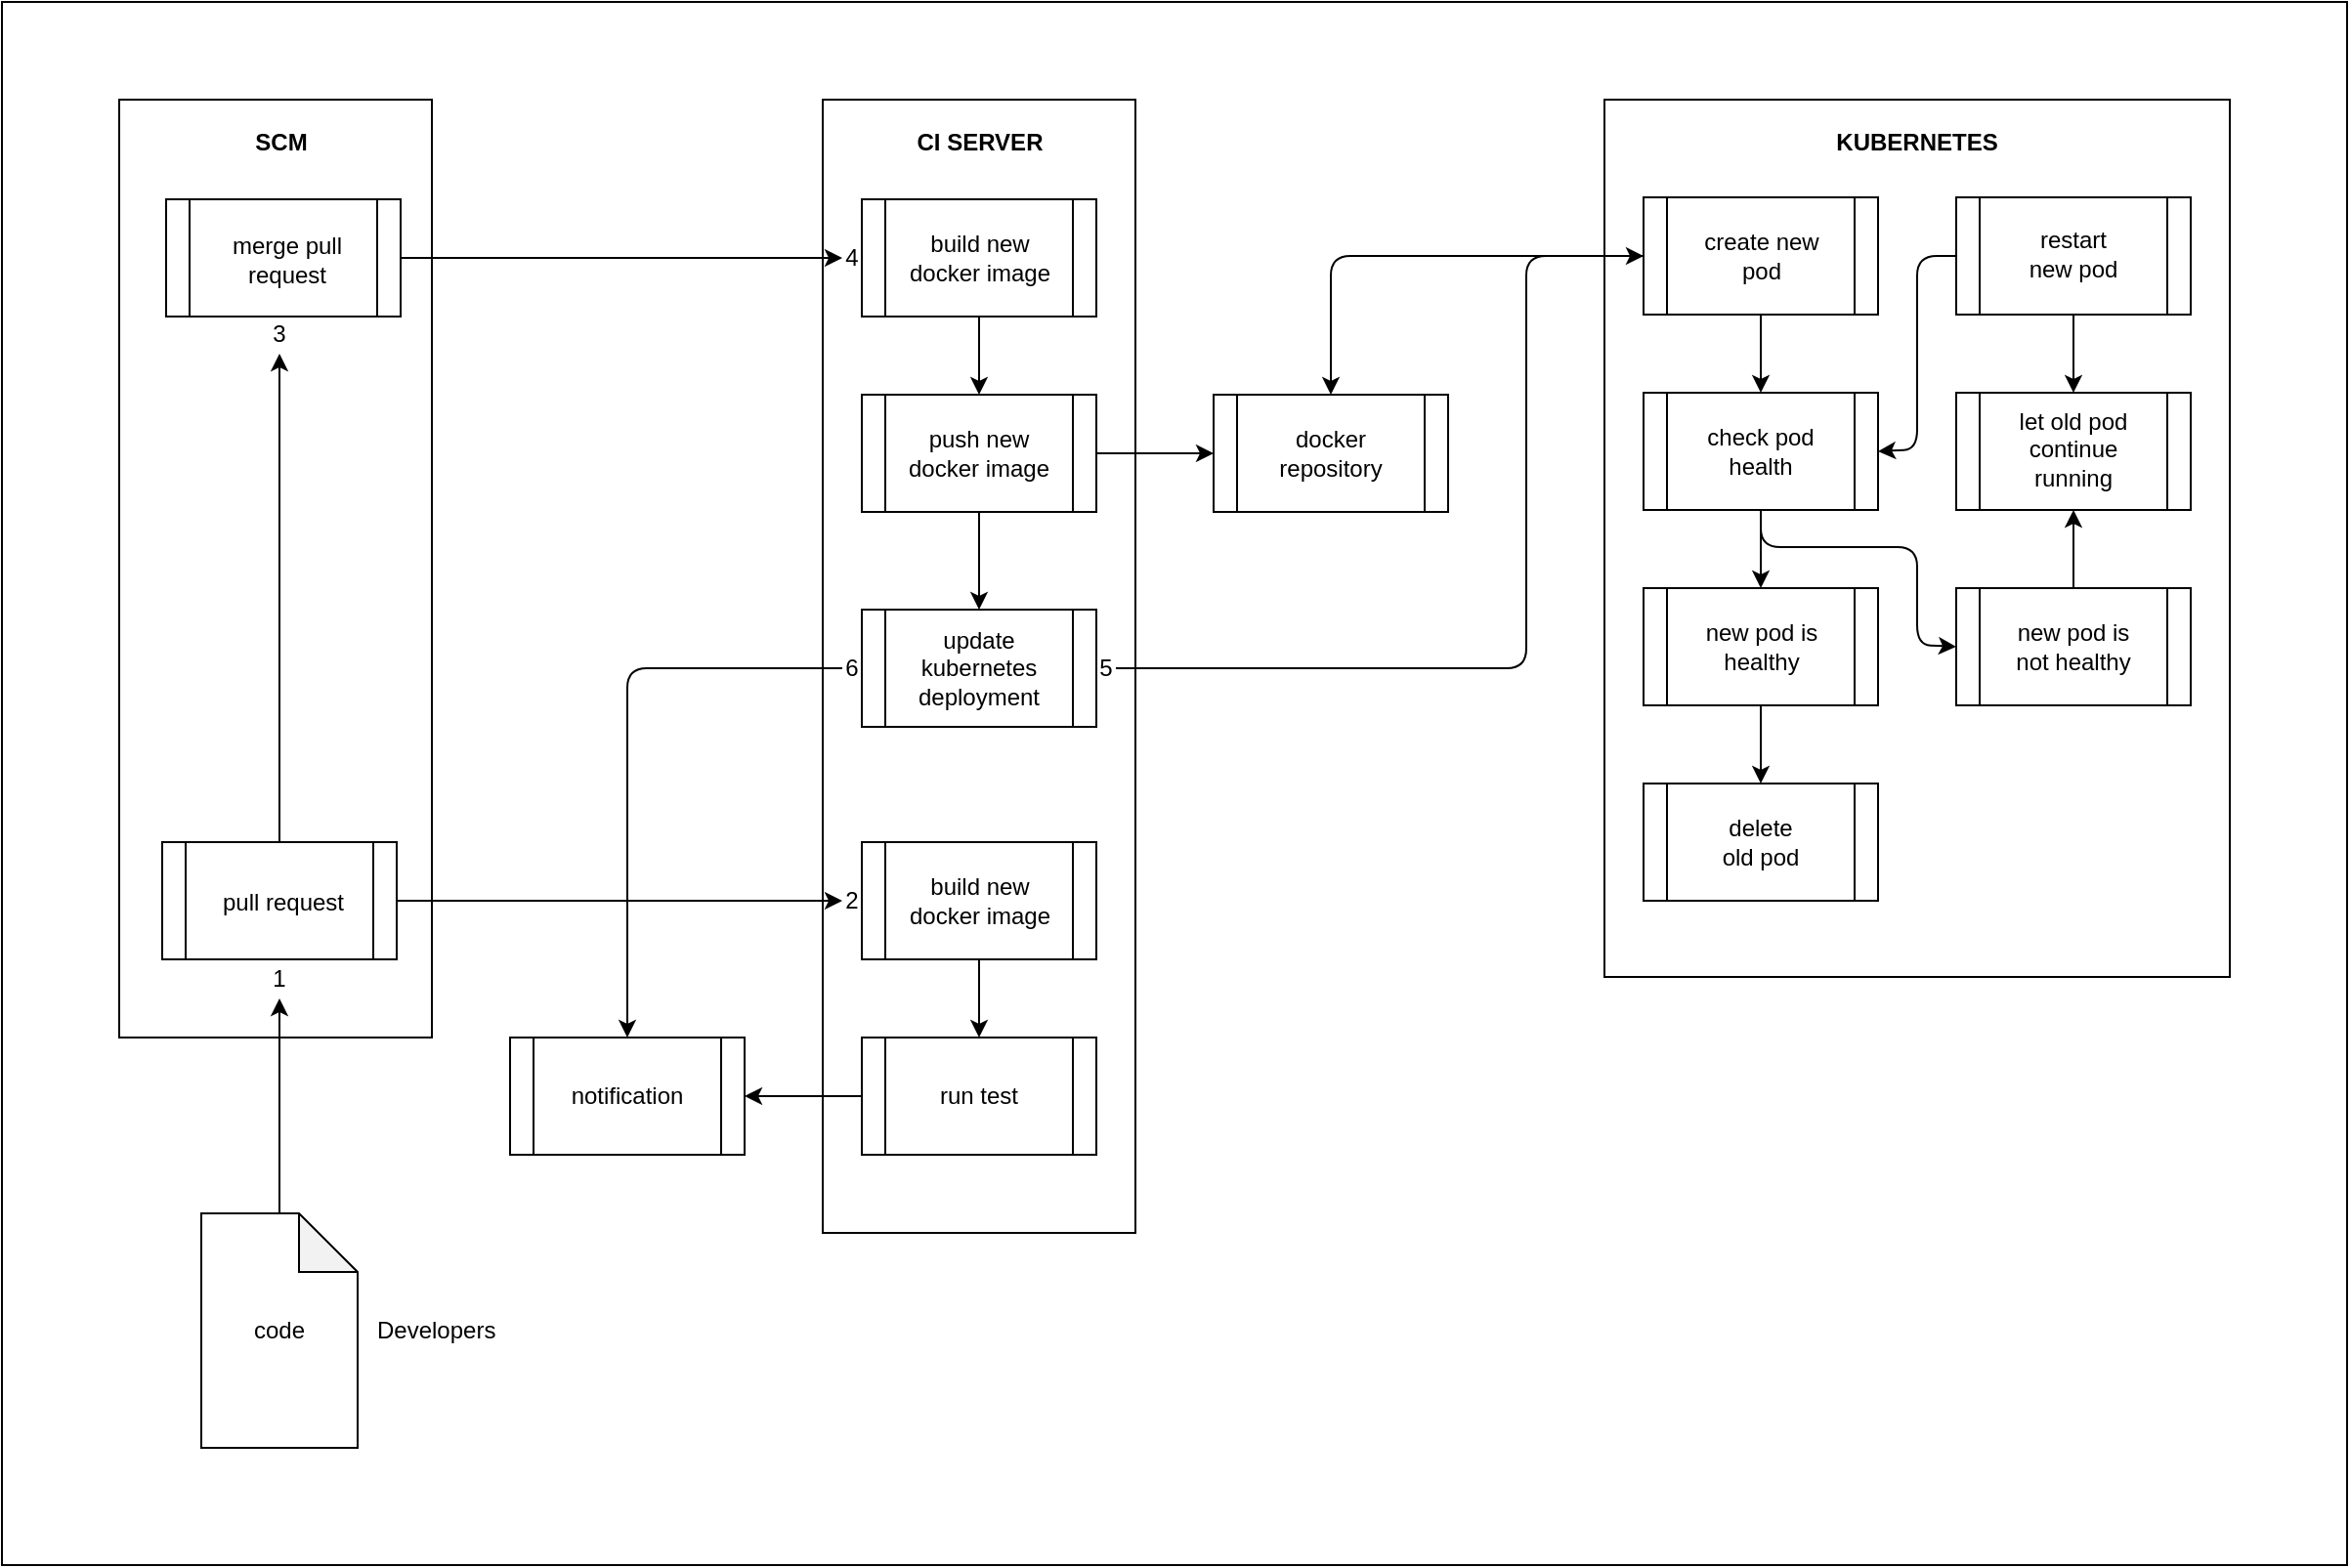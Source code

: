 <mxfile version="12.5.4" type="google"><diagram id="JotwO1liJwPxT8PjX3z5" name="Page-1"><mxGraphModel dx="1877" dy="991" grid="1" gridSize="10" guides="1" tooltips="1" connect="1" arrows="1" fold="1" page="1" pageScale="1" pageWidth="1000" pageHeight="700" math="0" shadow="0"><root><mxCell id="0"/><mxCell id="1" parent="0"/><mxCell id="t0gmeOmwPBRyF4YvTY4l-83" value="" style="rounded=0;whiteSpace=wrap;html=1;fillColor=none;" vertex="1" parent="1"><mxGeometry x="20" y="180" width="1200" height="800" as="geometry"/></mxCell><mxCell id="oE_XPsKFUS8r3yeYcz7--8" value="" style="rounded=0;whiteSpace=wrap;html=1;" parent="1" vertex="1"><mxGeometry x="80" y="230" width="160" height="480" as="geometry"/></mxCell><mxCell id="oE_XPsKFUS8r3yeYcz7--15" value="" style="shape=note;whiteSpace=wrap;html=1;backgroundOutline=1;darkOpacity=0.05;" parent="1" vertex="1"><mxGeometry x="122" y="800" width="80" height="120" as="geometry"/></mxCell><mxCell id="oE_XPsKFUS8r3yeYcz7--59" value="" style="shape=process;whiteSpace=wrap;html=1;backgroundOutline=1;align=center;" parent="1" vertex="1"><mxGeometry x="104" y="281" width="120" height="60" as="geometry"/></mxCell><mxCell id="oE_XPsKFUS8r3yeYcz7--60" value="merge pull request" style="text;html=1;strokeColor=none;fillColor=none;align=center;verticalAlign=middle;whiteSpace=wrap;rounded=0;" parent="1" vertex="1"><mxGeometry x="131" y="302" width="70" height="20" as="geometry"/></mxCell><mxCell id="rRXTX-7a_Twm8hszthFp-5" value="code" style="text;html=1;strokeColor=none;fillColor=none;align=center;verticalAlign=middle;whiteSpace=wrap;rounded=0;" parent="1" vertex="1"><mxGeometry x="142" y="850" width="40" height="20" as="geometry"/></mxCell><mxCell id="rRXTX-7a_Twm8hszthFp-6" value="Developers" style="text;html=1;strokeColor=none;fillColor=none;align=left;verticalAlign=middle;whiteSpace=wrap;rounded=0;" parent="1" vertex="1"><mxGeometry x="210" y="850" width="62" height="20" as="geometry"/></mxCell><mxCell id="t0gmeOmwPBRyF4YvTY4l-1" value="SCM" style="text;html=1;strokeColor=none;fillColor=none;align=center;verticalAlign=middle;whiteSpace=wrap;rounded=0;fontStyle=1" vertex="1" parent="1"><mxGeometry x="143" y="242" width="40" height="20" as="geometry"/></mxCell><mxCell id="t0gmeOmwPBRyF4YvTY4l-3" value="" style="rounded=0;whiteSpace=wrap;html=1;" vertex="1" parent="1"><mxGeometry x="440" y="230" width="160" height="580" as="geometry"/></mxCell><mxCell id="t0gmeOmwPBRyF4YvTY4l-4" value="" style="shape=process;whiteSpace=wrap;html=1;backgroundOutline=1;align=center;" vertex="1" parent="1"><mxGeometry x="460" y="610" width="120" height="60" as="geometry"/></mxCell><mxCell id="t0gmeOmwPBRyF4YvTY4l-5" value="build new docker image" style="text;html=1;strokeColor=none;fillColor=none;align=center;verticalAlign=middle;whiteSpace=wrap;rounded=0;" vertex="1" parent="1"><mxGeometry x="478.5" y="630" width="83" height="20" as="geometry"/></mxCell><mxCell id="t0gmeOmwPBRyF4YvTY4l-6" value="CI SERVER" style="text;html=1;strokeColor=none;fillColor=none;align=center;verticalAlign=middle;whiteSpace=wrap;rounded=0;fontStyle=1" vertex="1" parent="1"><mxGeometry x="485.5" y="242" width="69" height="20" as="geometry"/></mxCell><mxCell id="t0gmeOmwPBRyF4YvTY4l-7" value="" style="shape=process;whiteSpace=wrap;html=1;backgroundOutline=1;align=center;" vertex="1" parent="1"><mxGeometry x="460" y="710" width="120" height="60" as="geometry"/></mxCell><mxCell id="t0gmeOmwPBRyF4YvTY4l-8" value="run test" style="text;html=1;strokeColor=none;fillColor=none;align=center;verticalAlign=middle;whiteSpace=wrap;rounded=0;" vertex="1" parent="1"><mxGeometry x="494.25" y="730" width="51.5" height="20" as="geometry"/></mxCell><mxCell id="t0gmeOmwPBRyF4YvTY4l-9" value="" style="endArrow=classic;html=1;entryX=0.5;entryY=0;entryDx=0;entryDy=0;exitX=0.5;exitY=1;exitDx=0;exitDy=0;" edge="1" parent="1" source="t0gmeOmwPBRyF4YvTY4l-4" target="t0gmeOmwPBRyF4YvTY4l-7"><mxGeometry width="50" height="50" relative="1" as="geometry"><mxPoint x="350" y="650" as="sourcePoint"/><mxPoint x="470" y="650" as="targetPoint"/></mxGeometry></mxCell><mxCell id="t0gmeOmwPBRyF4YvTY4l-10" value="" style="shape=process;whiteSpace=wrap;html=1;backgroundOutline=1;align=center;" vertex="1" parent="1"><mxGeometry x="280" y="710" width="120" height="60" as="geometry"/></mxCell><mxCell id="t0gmeOmwPBRyF4YvTY4l-11" value="notification" style="text;html=1;strokeColor=none;fillColor=none;align=center;verticalAlign=middle;whiteSpace=wrap;rounded=0;" vertex="1" parent="1"><mxGeometry x="312.13" y="730" width="55.75" height="20" as="geometry"/></mxCell><mxCell id="t0gmeOmwPBRyF4YvTY4l-13" value="" style="shape=process;whiteSpace=wrap;html=1;backgroundOutline=1;align=center;" vertex="1" parent="1"><mxGeometry x="460" y="281" width="120" height="60" as="geometry"/></mxCell><mxCell id="t0gmeOmwPBRyF4YvTY4l-14" value="build new docker image" style="text;html=1;strokeColor=none;fillColor=none;align=center;verticalAlign=middle;whiteSpace=wrap;rounded=0;" vertex="1" parent="1"><mxGeometry x="478.5" y="301" width="83" height="20" as="geometry"/></mxCell><mxCell id="t0gmeOmwPBRyF4YvTY4l-15" value="" style="shape=process;whiteSpace=wrap;html=1;backgroundOutline=1;align=center;" vertex="1" parent="1"><mxGeometry x="460" y="381" width="120" height="60" as="geometry"/></mxCell><mxCell id="t0gmeOmwPBRyF4YvTY4l-16" value="push new docker image" style="text;html=1;strokeColor=none;fillColor=none;align=center;verticalAlign=middle;whiteSpace=wrap;rounded=0;" vertex="1" parent="1"><mxGeometry x="480" y="401" width="80" height="20" as="geometry"/></mxCell><mxCell id="t0gmeOmwPBRyF4YvTY4l-17" value="" style="endArrow=classic;html=1;entryX=0.5;entryY=0;entryDx=0;entryDy=0;exitX=0.5;exitY=1;exitDx=0;exitDy=0;" edge="1" parent="1" source="t0gmeOmwPBRyF4YvTY4l-13" target="t0gmeOmwPBRyF4YvTY4l-15"><mxGeometry width="50" height="50" relative="1" as="geometry"><mxPoint x="350" y="321" as="sourcePoint"/><mxPoint x="470" y="321" as="targetPoint"/></mxGeometry></mxCell><mxCell id="t0gmeOmwPBRyF4YvTY4l-18" value="" style="shape=process;whiteSpace=wrap;html=1;backgroundOutline=1;align=center;" vertex="1" parent="1"><mxGeometry x="102" y="610" width="120" height="60" as="geometry"/></mxCell><mxCell id="t0gmeOmwPBRyF4YvTY4l-19" value="pull request" style="text;html=1;strokeColor=none;fillColor=none;align=center;verticalAlign=middle;whiteSpace=wrap;rounded=0;" vertex="1" parent="1"><mxGeometry x="129" y="631" width="70" height="20" as="geometry"/></mxCell><mxCell id="t0gmeOmwPBRyF4YvTY4l-21" value="" style="shape=process;whiteSpace=wrap;html=1;backgroundOutline=1;align=center;" vertex="1" parent="1"><mxGeometry x="640" y="381" width="120" height="60" as="geometry"/></mxCell><mxCell id="t0gmeOmwPBRyF4YvTY4l-22" value="docker repository" style="text;html=1;strokeColor=none;fillColor=none;align=center;verticalAlign=middle;whiteSpace=wrap;rounded=0;" vertex="1" parent="1"><mxGeometry x="672.13" y="401" width="55.75" height="20" as="geometry"/></mxCell><mxCell id="t0gmeOmwPBRyF4YvTY4l-23" value="" style="endArrow=classic;html=1;exitX=1;exitY=0.5;exitDx=0;exitDy=0;entryX=0;entryY=0.5;entryDx=0;entryDy=0;" edge="1" parent="1" source="t0gmeOmwPBRyF4YvTY4l-18" target="t0gmeOmwPBRyF4YvTY4l-77"><mxGeometry width="50" height="50" relative="1" as="geometry"><mxPoint x="460" y="681" as="sourcePoint"/><mxPoint x="410" y="640" as="targetPoint"/></mxGeometry></mxCell><mxCell id="t0gmeOmwPBRyF4YvTY4l-25" value="" style="shape=process;whiteSpace=wrap;html=1;backgroundOutline=1;align=center;" vertex="1" parent="1"><mxGeometry x="460" y="491" width="120" height="60" as="geometry"/></mxCell><mxCell id="t0gmeOmwPBRyF4YvTY4l-26" value="update kubernetes deployment" style="text;html=1;strokeColor=none;fillColor=none;align=center;verticalAlign=middle;whiteSpace=wrap;rounded=0;" vertex="1" parent="1"><mxGeometry x="480" y="511" width="80" height="20" as="geometry"/></mxCell><mxCell id="t0gmeOmwPBRyF4YvTY4l-27" value="" style="endArrow=classic;html=1;entryX=0.5;entryY=0;entryDx=0;entryDy=0;exitX=0.5;exitY=1;exitDx=0;exitDy=0;" edge="1" parent="1" source="t0gmeOmwPBRyF4YvTY4l-15" target="t0gmeOmwPBRyF4YvTY4l-25"><mxGeometry width="50" height="50" relative="1" as="geometry"><mxPoint x="530" y="351" as="sourcePoint"/><mxPoint x="530" y="391" as="targetPoint"/></mxGeometry></mxCell><mxCell id="t0gmeOmwPBRyF4YvTY4l-28" value="" style="rounded=0;whiteSpace=wrap;html=1;" vertex="1" parent="1"><mxGeometry x="840" y="230" width="320" height="449" as="geometry"/></mxCell><mxCell id="t0gmeOmwPBRyF4YvTY4l-29" value="" style="shape=process;whiteSpace=wrap;html=1;backgroundOutline=1;align=center;" vertex="1" parent="1"><mxGeometry x="860" y="280" width="120" height="60" as="geometry"/></mxCell><mxCell id="t0gmeOmwPBRyF4YvTY4l-30" value="create new pod" style="text;html=1;strokeColor=none;fillColor=none;align=center;verticalAlign=middle;whiteSpace=wrap;rounded=0;" vertex="1" parent="1"><mxGeometry x="878.5" y="300" width="83" height="20" as="geometry"/></mxCell><mxCell id="t0gmeOmwPBRyF4YvTY4l-31" value="KUBERNETES" style="text;html=1;strokeColor=none;fillColor=none;align=center;verticalAlign=middle;whiteSpace=wrap;rounded=0;fontStyle=1" vertex="1" parent="1"><mxGeometry x="955" y="242" width="90" height="20" as="geometry"/></mxCell><mxCell id="t0gmeOmwPBRyF4YvTY4l-32" value="" style="shape=process;whiteSpace=wrap;html=1;backgroundOutline=1;align=center;" vertex="1" parent="1"><mxGeometry x="860" y="380" width="120" height="60" as="geometry"/></mxCell><mxCell id="t0gmeOmwPBRyF4YvTY4l-33" value="check pod health" style="text;html=1;strokeColor=none;fillColor=none;align=center;verticalAlign=middle;whiteSpace=wrap;rounded=0;" vertex="1" parent="1"><mxGeometry x="890" y="400" width="60" height="20" as="geometry"/></mxCell><mxCell id="t0gmeOmwPBRyF4YvTY4l-34" value="" style="endArrow=classic;html=1;entryX=0.5;entryY=0;entryDx=0;entryDy=0;exitX=0.5;exitY=1;exitDx=0;exitDy=0;" edge="1" parent="1" source="t0gmeOmwPBRyF4YvTY4l-29" target="t0gmeOmwPBRyF4YvTY4l-32"><mxGeometry width="50" height="50" relative="1" as="geometry"><mxPoint x="750" y="320" as="sourcePoint"/><mxPoint x="870" y="320" as="targetPoint"/></mxGeometry></mxCell><mxCell id="t0gmeOmwPBRyF4YvTY4l-35" value="" style="shape=process;whiteSpace=wrap;html=1;backgroundOutline=1;align=center;" vertex="1" parent="1"><mxGeometry x="860" y="480" width="120" height="60" as="geometry"/></mxCell><mxCell id="t0gmeOmwPBRyF4YvTY4l-36" value="new pod is healthy" style="text;html=1;strokeColor=none;fillColor=none;align=center;verticalAlign=middle;whiteSpace=wrap;rounded=0;" vertex="1" parent="1"><mxGeometry x="878.5" y="500" width="83" height="20" as="geometry"/></mxCell><mxCell id="t0gmeOmwPBRyF4YvTY4l-37" value="" style="shape=process;whiteSpace=wrap;html=1;backgroundOutline=1;align=center;" vertex="1" parent="1"><mxGeometry x="860" y="580" width="120" height="60" as="geometry"/></mxCell><mxCell id="t0gmeOmwPBRyF4YvTY4l-38" value="delete old pod" style="text;html=1;strokeColor=none;fillColor=none;align=center;verticalAlign=middle;whiteSpace=wrap;rounded=0;" vertex="1" parent="1"><mxGeometry x="895" y="600" width="50" height="20" as="geometry"/></mxCell><mxCell id="t0gmeOmwPBRyF4YvTY4l-39" value="" style="endArrow=classic;html=1;entryX=0.5;entryY=0;entryDx=0;entryDy=0;exitX=0.5;exitY=1;exitDx=0;exitDy=0;" edge="1" parent="1" source="t0gmeOmwPBRyF4YvTY4l-35" target="t0gmeOmwPBRyF4YvTY4l-37"><mxGeometry width="50" height="50" relative="1" as="geometry"><mxPoint x="750" y="520" as="sourcePoint"/><mxPoint x="870" y="520" as="targetPoint"/></mxGeometry></mxCell><mxCell id="t0gmeOmwPBRyF4YvTY4l-43" value="" style="shape=process;whiteSpace=wrap;html=1;backgroundOutline=1;align=center;" vertex="1" parent="1"><mxGeometry x="1020" y="280" width="120" height="60" as="geometry"/></mxCell><mxCell id="t0gmeOmwPBRyF4YvTY4l-44" value="restart new pod" style="text;html=1;strokeColor=none;fillColor=none;align=center;verticalAlign=middle;whiteSpace=wrap;rounded=0;" vertex="1" parent="1"><mxGeometry x="1054.25" y="299" width="51.5" height="20" as="geometry"/></mxCell><mxCell id="t0gmeOmwPBRyF4YvTY4l-45" value="" style="shape=process;whiteSpace=wrap;html=1;backgroundOutline=1;align=center;" vertex="1" parent="1"><mxGeometry x="1020" y="380" width="120" height="60" as="geometry"/></mxCell><mxCell id="t0gmeOmwPBRyF4YvTY4l-46" value="let old pod continue running" style="text;html=1;strokeColor=none;fillColor=none;align=center;verticalAlign=middle;whiteSpace=wrap;rounded=0;" vertex="1" parent="1"><mxGeometry x="1050" y="399" width="60" height="20" as="geometry"/></mxCell><mxCell id="t0gmeOmwPBRyF4YvTY4l-47" value="" style="endArrow=classic;html=1;entryX=0.5;entryY=0;entryDx=0;entryDy=0;exitX=0.5;exitY=1;exitDx=0;exitDy=0;" edge="1" parent="1" source="t0gmeOmwPBRyF4YvTY4l-43" target="t0gmeOmwPBRyF4YvTY4l-45"><mxGeometry width="50" height="50" relative="1" as="geometry"><mxPoint x="910" y="320" as="sourcePoint"/><mxPoint x="1030" y="320" as="targetPoint"/></mxGeometry></mxCell><mxCell id="t0gmeOmwPBRyF4YvTY4l-48" value="" style="shape=process;whiteSpace=wrap;html=1;backgroundOutline=1;align=center;" vertex="1" parent="1"><mxGeometry x="1020" y="480" width="120" height="60" as="geometry"/></mxCell><mxCell id="t0gmeOmwPBRyF4YvTY4l-49" value="new pod is not healthy" style="text;html=1;strokeColor=none;fillColor=none;align=center;verticalAlign=middle;whiteSpace=wrap;rounded=0;" vertex="1" parent="1"><mxGeometry x="1044.25" y="500" width="71.5" height="20" as="geometry"/></mxCell><mxCell id="t0gmeOmwPBRyF4YvTY4l-52" value="" style="endArrow=classic;html=1;entryX=0.5;entryY=1;entryDx=0;entryDy=0;exitX=0.5;exitY=0;exitDx=0;exitDy=0;" edge="1" parent="1" source="t0gmeOmwPBRyF4YvTY4l-48" target="t0gmeOmwPBRyF4YvTY4l-45"><mxGeometry width="50" height="50" relative="1" as="geometry"><mxPoint x="910" y="520" as="sourcePoint"/><mxPoint x="1030" y="520" as="targetPoint"/></mxGeometry></mxCell><mxCell id="t0gmeOmwPBRyF4YvTY4l-63" value="" style="endArrow=classic;html=1;entryX=0.5;entryY=0;entryDx=0;entryDy=0;exitX=0.5;exitY=1;exitDx=0;exitDy=0;" edge="1" parent="1" source="t0gmeOmwPBRyF4YvTY4l-32" target="t0gmeOmwPBRyF4YvTY4l-35"><mxGeometry width="50" height="50" relative="1" as="geometry"><mxPoint x="930" y="350" as="sourcePoint"/><mxPoint x="930" y="390" as="targetPoint"/></mxGeometry></mxCell><mxCell id="t0gmeOmwPBRyF4YvTY4l-64" value="" style="endArrow=classic;html=1;entryX=1;entryY=0.5;entryDx=0;entryDy=0;exitX=0;exitY=0.5;exitDx=0;exitDy=0;" edge="1" parent="1" source="t0gmeOmwPBRyF4YvTY4l-43" target="t0gmeOmwPBRyF4YvTY4l-32"><mxGeometry width="50" height="50" relative="1" as="geometry"><mxPoint x="1090" y="350" as="sourcePoint"/><mxPoint x="1090" y="390" as="targetPoint"/><Array as="points"><mxPoint x="1000" y="310"/><mxPoint x="1000" y="409"/></Array></mxGeometry></mxCell><mxCell id="t0gmeOmwPBRyF4YvTY4l-65" value="" style="endArrow=classic;html=1;entryX=0;entryY=0.5;entryDx=0;entryDy=0;exitX=0.5;exitY=1;exitDx=0;exitDy=0;" edge="1" parent="1" source="t0gmeOmwPBRyF4YvTY4l-32" target="t0gmeOmwPBRyF4YvTY4l-48"><mxGeometry width="50" height="50" relative="1" as="geometry"><mxPoint x="930" y="450" as="sourcePoint"/><mxPoint x="930" y="490" as="targetPoint"/><Array as="points"><mxPoint x="920" y="459"/><mxPoint x="1000" y="459"/><mxPoint x="1000" y="509"/></Array></mxGeometry></mxCell><mxCell id="t0gmeOmwPBRyF4YvTY4l-66" value="" style="endArrow=classic;html=1;exitX=0.5;exitY=0;exitDx=0;exitDy=0;exitPerimeter=0;entryX=0.5;entryY=1;entryDx=0;entryDy=0;" edge="1" parent="1" source="oE_XPsKFUS8r3yeYcz7--15" target="t0gmeOmwPBRyF4YvTY4l-75"><mxGeometry width="50" height="50" relative="1" as="geometry"><mxPoint x="80" y="990" as="sourcePoint"/><mxPoint x="162" y="740" as="targetPoint"/></mxGeometry></mxCell><mxCell id="t0gmeOmwPBRyF4YvTY4l-67" value="" style="endArrow=classic;html=1;exitX=0.5;exitY=0;exitDx=0;exitDy=0;entryX=0.5;entryY=1;entryDx=0;entryDy=0;" edge="1" parent="1" source="t0gmeOmwPBRyF4YvTY4l-18" target="t0gmeOmwPBRyF4YvTY4l-78"><mxGeometry width="50" height="50" relative="1" as="geometry"><mxPoint x="172" y="810" as="sourcePoint"/><mxPoint x="164" y="400" as="targetPoint"/></mxGeometry></mxCell><mxCell id="t0gmeOmwPBRyF4YvTY4l-68" value="" style="endArrow=classic;html=1;entryX=1;entryY=0.5;entryDx=0;entryDy=0;exitX=0;exitY=0.5;exitDx=0;exitDy=0;" edge="1" parent="1" source="t0gmeOmwPBRyF4YvTY4l-7" target="t0gmeOmwPBRyF4YvTY4l-10"><mxGeometry width="50" height="50" relative="1" as="geometry"><mxPoint x="232" y="650" as="sourcePoint"/><mxPoint x="470" y="650" as="targetPoint"/></mxGeometry></mxCell><mxCell id="t0gmeOmwPBRyF4YvTY4l-70" value="" style="endArrow=classic;html=1;exitX=1;exitY=0.5;exitDx=0;exitDy=0;entryX=0;entryY=0.5;entryDx=0;entryDy=0;" edge="1" parent="1" source="oE_XPsKFUS8r3yeYcz7--59" target="t0gmeOmwPBRyF4YvTY4l-80"><mxGeometry width="50" height="50" relative="1" as="geometry"><mxPoint x="232" y="650" as="sourcePoint"/><mxPoint x="370" y="311" as="targetPoint"/></mxGeometry></mxCell><mxCell id="t0gmeOmwPBRyF4YvTY4l-71" value="" style="endArrow=classic;html=1;entryX=0;entryY=0.5;entryDx=0;entryDy=0;exitX=1;exitY=0.5;exitDx=0;exitDy=0;" edge="1" parent="1" source="t0gmeOmwPBRyF4YvTY4l-15" target="t0gmeOmwPBRyF4YvTY4l-21"><mxGeometry width="50" height="50" relative="1" as="geometry"><mxPoint x="530" y="451" as="sourcePoint"/><mxPoint x="530" y="501" as="targetPoint"/></mxGeometry></mxCell><mxCell id="t0gmeOmwPBRyF4YvTY4l-72" value="" style="endArrow=classic;html=1;entryX=0.5;entryY=0;entryDx=0;entryDy=0;exitX=0;exitY=0.5;exitDx=0;exitDy=0;" edge="1" parent="1" source="t0gmeOmwPBRyF4YvTY4l-29" target="t0gmeOmwPBRyF4YvTY4l-21"><mxGeometry width="50" height="50" relative="1" as="geometry"><mxPoint x="590" y="421" as="sourcePoint"/><mxPoint x="650" y="421" as="targetPoint"/><Array as="points"><mxPoint x="700" y="310"/></Array></mxGeometry></mxCell><mxCell id="t0gmeOmwPBRyF4YvTY4l-73" value="" style="endArrow=classic;html=1;entryX=0;entryY=0.5;entryDx=0;entryDy=0;exitX=1;exitY=0.5;exitDx=0;exitDy=0;" edge="1" parent="1" source="t0gmeOmwPBRyF4YvTY4l-81" target="t0gmeOmwPBRyF4YvTY4l-29"><mxGeometry width="50" height="50" relative="1" as="geometry"><mxPoint x="640" y="521" as="sourcePoint"/><mxPoint x="530" y="501" as="targetPoint"/><Array as="points"><mxPoint x="800" y="521"/><mxPoint x="800" y="310"/></Array></mxGeometry></mxCell><mxCell id="t0gmeOmwPBRyF4YvTY4l-74" value="" style="endArrow=classic;html=1;entryX=0.5;entryY=0;entryDx=0;entryDy=0;exitX=0;exitY=0.5;exitDx=0;exitDy=0;" edge="1" parent="1" source="t0gmeOmwPBRyF4YvTY4l-82" target="t0gmeOmwPBRyF4YvTY4l-10"><mxGeometry width="50" height="50" relative="1" as="geometry"><mxPoint x="420" y="521" as="sourcePoint"/><mxPoint x="470" y="650" as="targetPoint"/><Array as="points"><mxPoint x="340" y="521"/></Array></mxGeometry></mxCell><mxCell id="t0gmeOmwPBRyF4YvTY4l-75" value="1" style="text;html=1;strokeColor=none;fillColor=none;align=center;verticalAlign=middle;whiteSpace=wrap;rounded=0;" vertex="1" parent="1"><mxGeometry x="157" y="670" width="10" height="20" as="geometry"/></mxCell><mxCell id="t0gmeOmwPBRyF4YvTY4l-77" value="2" style="text;html=1;strokeColor=none;fillColor=none;align=center;verticalAlign=middle;whiteSpace=wrap;rounded=0;" vertex="1" parent="1"><mxGeometry x="450" y="630" width="10" height="20" as="geometry"/></mxCell><mxCell id="t0gmeOmwPBRyF4YvTY4l-78" value="3" style="text;html=1;strokeColor=none;fillColor=none;align=center;verticalAlign=middle;whiteSpace=wrap;rounded=0;" vertex="1" parent="1"><mxGeometry x="157" y="340" width="10" height="20" as="geometry"/></mxCell><mxCell id="t0gmeOmwPBRyF4YvTY4l-80" value="4" style="text;html=1;strokeColor=none;fillColor=none;align=center;verticalAlign=middle;whiteSpace=wrap;rounded=0;" vertex="1" parent="1"><mxGeometry x="450" y="301" width="10" height="20" as="geometry"/></mxCell><mxCell id="t0gmeOmwPBRyF4YvTY4l-81" value="5" style="text;html=1;strokeColor=none;fillColor=none;align=center;verticalAlign=middle;whiteSpace=wrap;rounded=0;" vertex="1" parent="1"><mxGeometry x="580" y="511" width="10" height="20" as="geometry"/></mxCell><mxCell id="t0gmeOmwPBRyF4YvTY4l-82" value="6" style="text;html=1;strokeColor=none;fillColor=none;align=center;verticalAlign=middle;whiteSpace=wrap;rounded=0;" vertex="1" parent="1"><mxGeometry x="450" y="511" width="10" height="20" as="geometry"/></mxCell></root></mxGraphModel></diagram></mxfile>